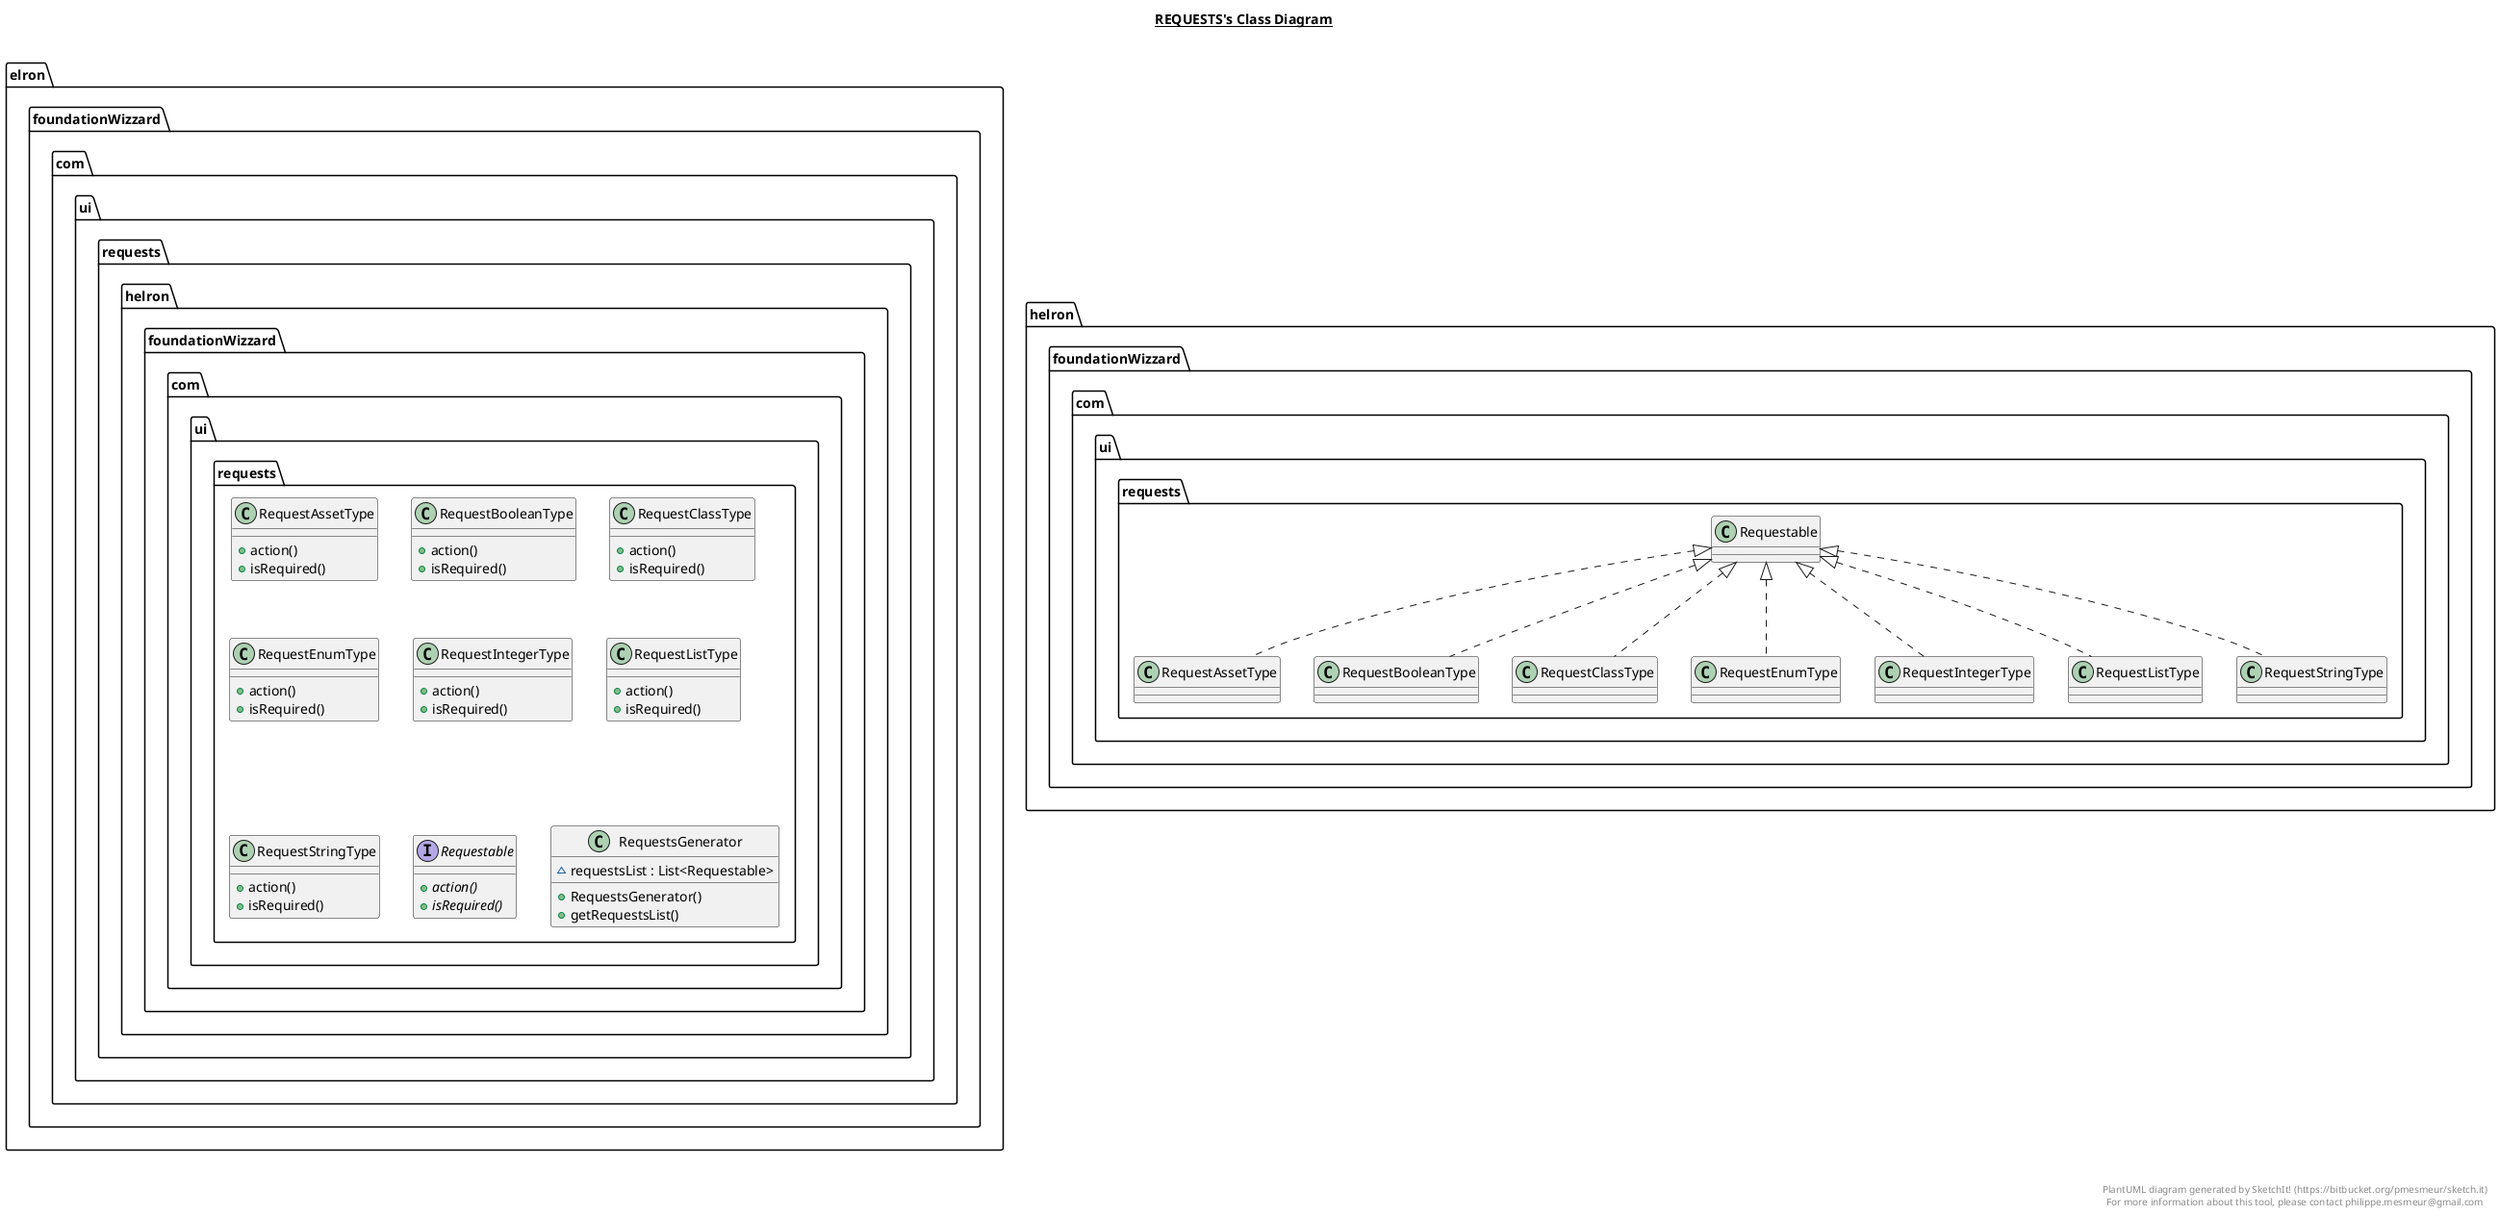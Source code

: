 @startuml

title __REQUESTS's Class Diagram__\n


    namespace elron.foundationWizzard.com {
      namespace ui {
        namespace requests {
          class helron.foundationWizzard.com.ui.requests.RequestAssetType {
              + action()
              + isRequired()
          }
        }
      }
    }

  


    namespace elron.foundationWizzard.com {
      namespace ui {
        namespace requests {
          class helron.foundationWizzard.com.ui.requests.RequestBooleanType {
              + action()
              + isRequired()
          }
        }
      }
    }

  


    namespace elron.foundationWizzard.com {
      namespace ui {
        namespace requests {
          class helron.foundationWizzard.com.ui.requests.RequestClassType {
              + action()
              + isRequired()
          }
        }
      }
    }

  


    namespace elron.foundationWizzard.com {
      namespace ui {
        namespace requests {
          class helron.foundationWizzard.com.ui.requests.RequestEnumType {
              + action()
              + isRequired()
          }
        }
      }
    }

  


    namespace elron.foundationWizzard.com {
      namespace ui {
        namespace requests {
          class helron.foundationWizzard.com.ui.requests.RequestIntegerType {
              + action()
              + isRequired()
          }
        }
      }
    }

  


    namespace elron.foundationWizzard.com {
      namespace ui {
        namespace requests {
          class helron.foundationWizzard.com.ui.requests.RequestListType {
              + action()
              + isRequired()
          }
        }
      }
    }

  


    namespace elron.foundationWizzard.com {
      namespace ui {
        namespace requests {
          class helron.foundationWizzard.com.ui.requests.RequestStringType {
              + action()
              + isRequired()
          }
        }
      }
    }

  


    namespace elron.foundationWizzard.com {
      namespace ui {
        namespace requests {
          interface helron.foundationWizzard.com.ui.requests.Requestable {
              {abstract} + action()
              {abstract} + isRequired()
          }
        }
      }
    }

  


    namespace elron.foundationWizzard.com {
      namespace ui {
        namespace requests {
          class helron.foundationWizzard.com.ui.requests.RequestsGenerator {
              ~ requestsList : List<Requestable>
              + RequestsGenerator()
              + getRequestsList()
          }
        }
      }
    }

  

  helron.foundationWizzard.com.ui.requests.RequestAssetType .up.|> helron.foundationWizzard.com.ui.requests.Requestable
  helron.foundationWizzard.com.ui.requests.RequestBooleanType .up.|> helron.foundationWizzard.com.ui.requests.Requestable
  helron.foundationWizzard.com.ui.requests.RequestClassType .up.|> helron.foundationWizzard.com.ui.requests.Requestable
  helron.foundationWizzard.com.ui.requests.RequestEnumType .up.|> helron.foundationWizzard.com.ui.requests.Requestable
  helron.foundationWizzard.com.ui.requests.RequestIntegerType .up.|> helron.foundationWizzard.com.ui.requests.Requestable
  helron.foundationWizzard.com.ui.requests.RequestListType .up.|> helron.foundationWizzard.com.ui.requests.Requestable
  helron.foundationWizzard.com.ui.requests.RequestStringType .up.|> helron.foundationWizzard.com.ui.requests.Requestable


right footer


PlantUML diagram generated by SketchIt! (https://bitbucket.org/pmesmeur/sketch.it)
For more information about this tool, please contact philippe.mesmeur@gmail.com
endfooter

@enduml
